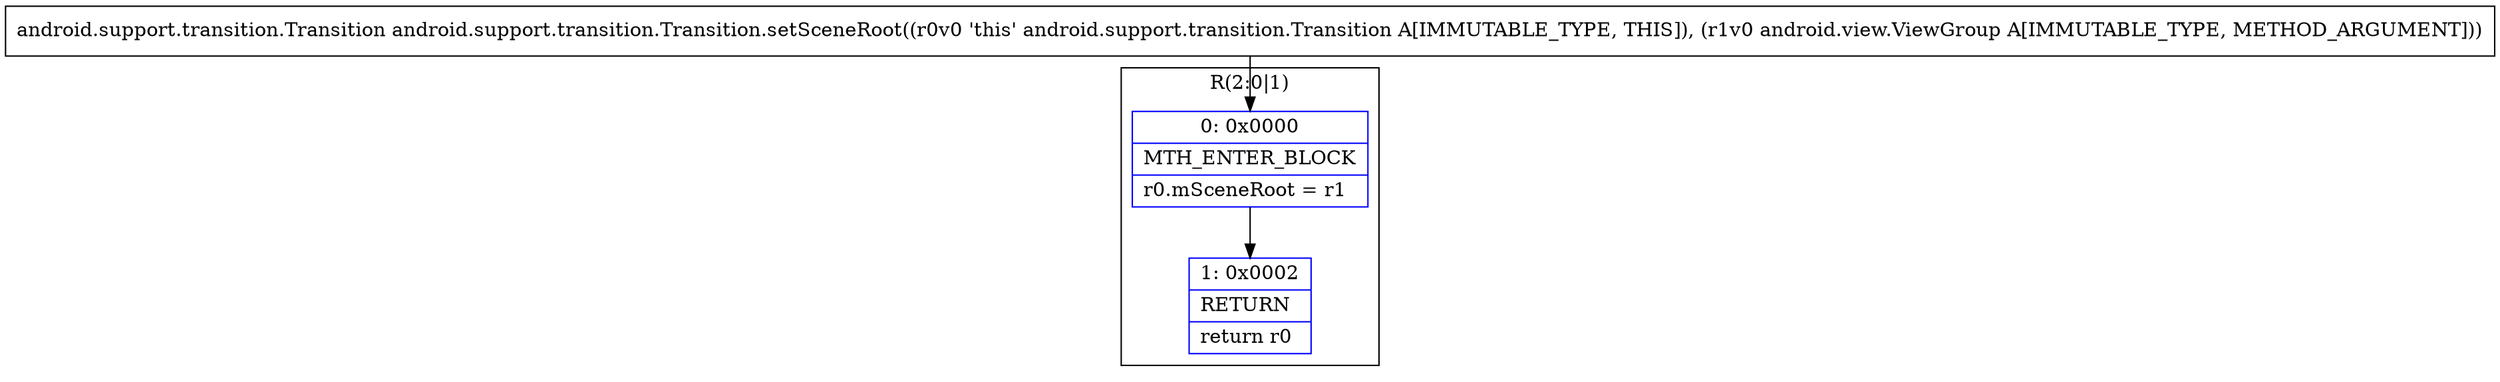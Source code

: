 digraph "CFG forandroid.support.transition.Transition.setSceneRoot(Landroid\/view\/ViewGroup;)Landroid\/support\/transition\/Transition;" {
subgraph cluster_Region_1381115256 {
label = "R(2:0|1)";
node [shape=record,color=blue];
Node_0 [shape=record,label="{0\:\ 0x0000|MTH_ENTER_BLOCK\l|r0.mSceneRoot = r1\l}"];
Node_1 [shape=record,label="{1\:\ 0x0002|RETURN\l|return r0\l}"];
}
MethodNode[shape=record,label="{android.support.transition.Transition android.support.transition.Transition.setSceneRoot((r0v0 'this' android.support.transition.Transition A[IMMUTABLE_TYPE, THIS]), (r1v0 android.view.ViewGroup A[IMMUTABLE_TYPE, METHOD_ARGUMENT])) }"];
MethodNode -> Node_0;
Node_0 -> Node_1;
}

